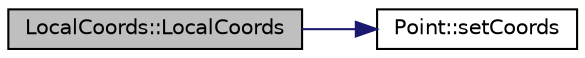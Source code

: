 digraph "LocalCoords::LocalCoords"
{
  edge [fontname="Helvetica",fontsize="10",labelfontname="Helvetica",labelfontsize="10"];
  node [fontname="Helvetica",fontsize="10",shape=record];
  rankdir="LR";
  Node1 [label="LocalCoords::LocalCoords",height=0.2,width=0.4,color="black", fillcolor="grey75", style="filled" fontcolor="black"];
  Node1 -> Node2 [color="midnightblue",fontsize="10",style="solid",fontname="Helvetica"];
  Node2 [label="Point::setCoords",height=0.2,width=0.4,color="black", fillcolor="white", style="filled",URL="$classPoint.html#a21046f7efa6623eb78ae1ffc46b1820a",tooltip="Initializes a Point with two-dimensional coordinates."];
}
